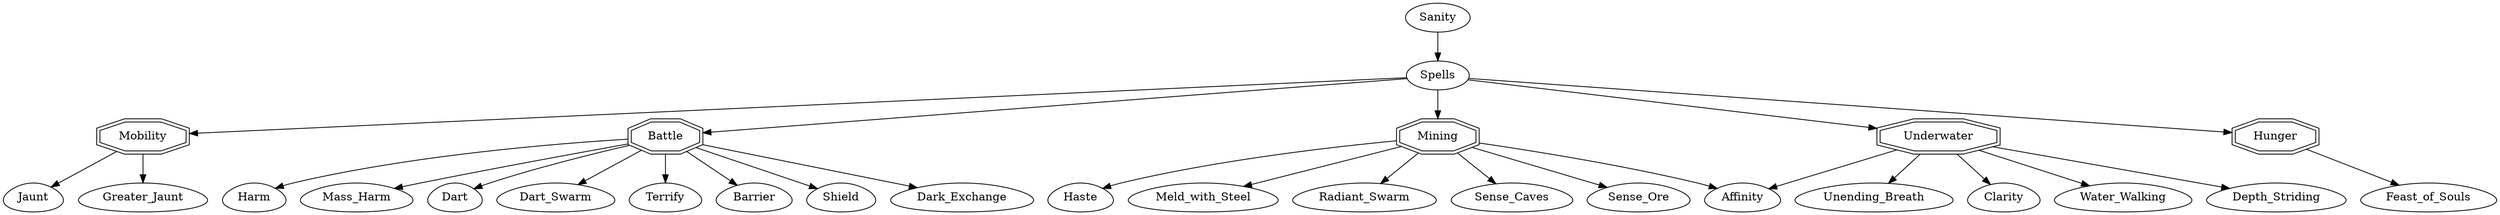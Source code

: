 digraph G {
    /*node [nodesep=3.0, splines=true, style=filled]
    graph [overlap=false, splines=true, nodesep=3.0]
    edge [len=10.0]*/

    node [shape=doubleoctagon,bgcolor=aquamarine]
    Mobility []
    Battle []
    Mining []
    Underwater []
    Hunger []

    node [shape=egg,bgcolor=tan]
    Battle -> Harm []
    Battle -> Mass_Harm []
    Battle -> Dart []
    Battle -> Dart_Swarm []
    Battle -> Terrify []
    Battle -> Barrier []
    Battle -> Shield []
    Battle -> Dark_Exchange []

    Underwater -> Unending_Breath []
    Underwater -> Clarity []
    Underwater -> Affinity []
    Underwater -> Water_Walking []
    Underwater -> Depth_Striding []
    
    Hunger -> Feast_of_Souls []

    Mobility -> Jaunt []
    Mobility -> Greater_Jaunt []

    Mining -> Haste []
    Mining -> Meld_with_Steel []
    Mining -> Radiant_Swarm []
    Mining -> Affinity []
    Mining -> Sense_Caves []
    Mining -> Sense_Ore []

    node [shape=oval,bgcolor=white]
    Spells -> Mobility
    Spells -> Battle
    Spells -> Mining
    Spells -> Underwater
    Spells -> Hunger

    Sanity -> Spells
}
